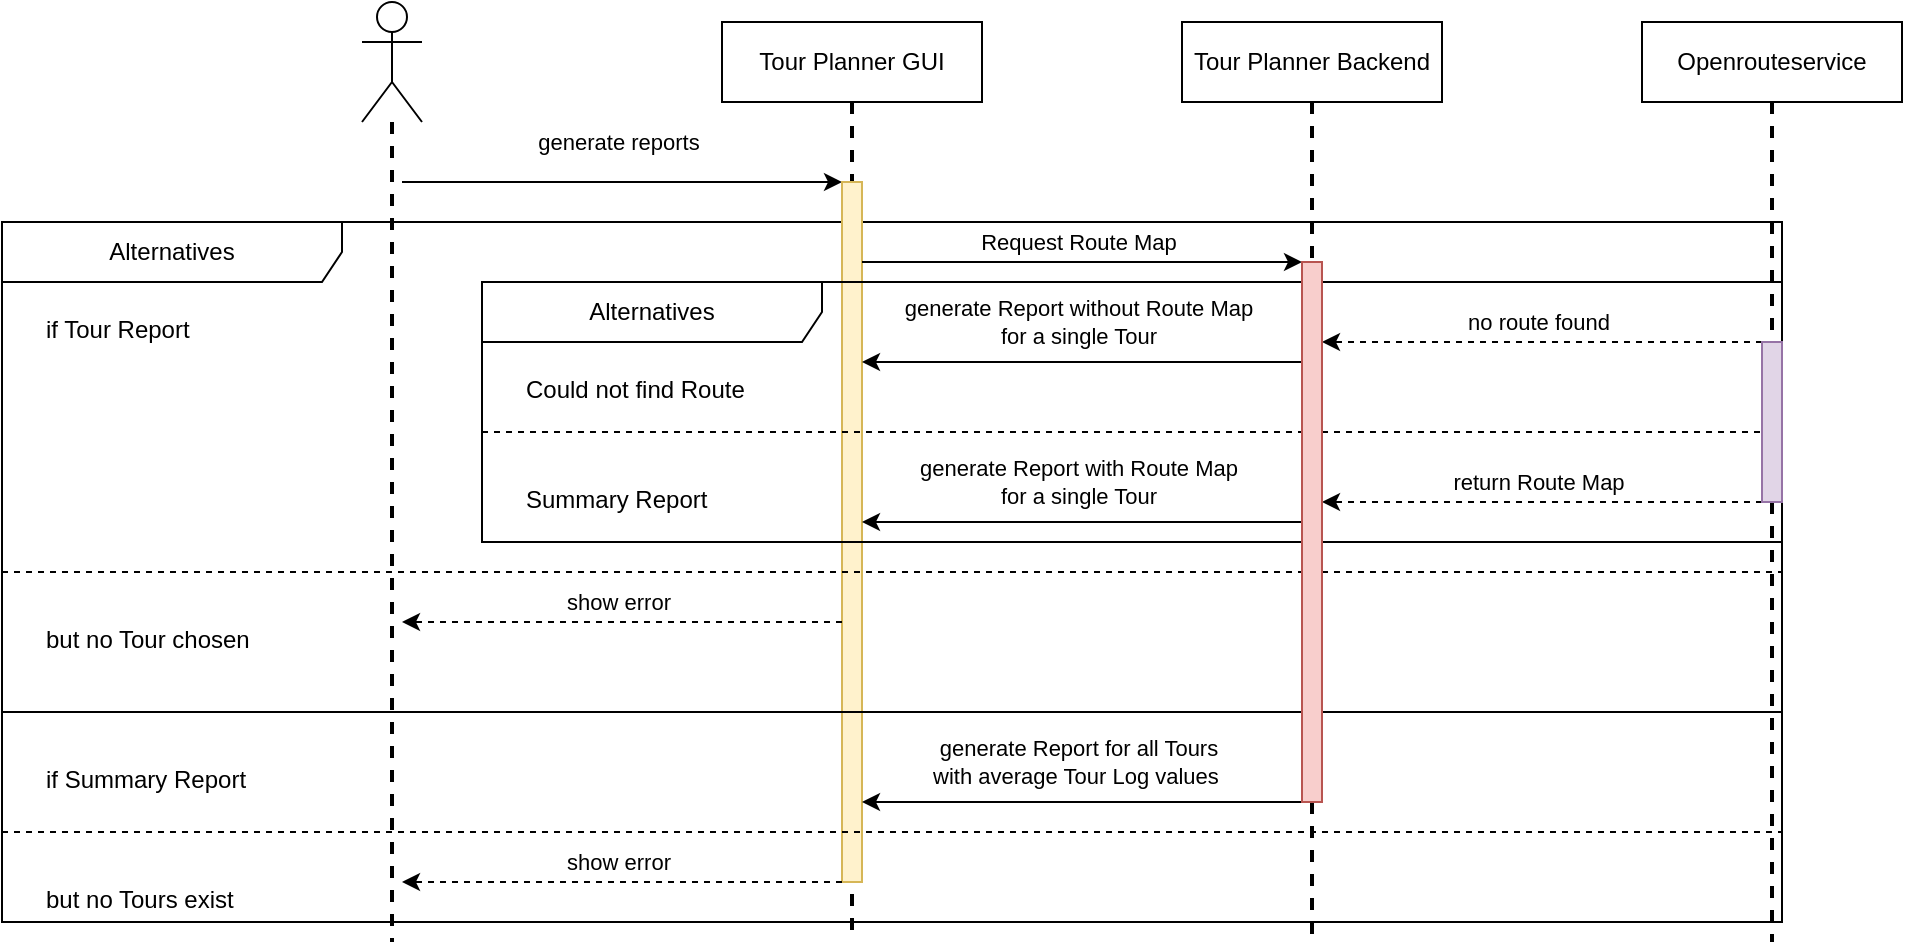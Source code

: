 <mxfile version="27.0.5">
  <diagram name="Page-1" id="EVo79O1Vl5bR7eSaTk0s">
    <mxGraphModel dx="2252" dy="828" grid="1" gridSize="10" guides="1" tooltips="1" connect="1" arrows="1" fold="1" page="1" pageScale="1" pageWidth="827" pageHeight="1169" math="0" shadow="0">
      <root>
        <mxCell id="0" />
        <mxCell id="1" parent="0" />
        <mxCell id="fMWfn83Go68coCgBGwn0-6" style="rounded=0;orthogonalLoop=1;jettySize=auto;html=1;endArrow=none;startFill=0;dashed=1;strokeWidth=2;" edge="1" parent="1" source="fMWfn83Go68coCgBGwn0-1">
          <mxGeometry relative="1" as="geometry">
            <mxPoint x="-125" y="820" as="targetPoint" />
          </mxGeometry>
        </mxCell>
        <mxCell id="fMWfn83Go68coCgBGwn0-1" value="" style="shape=umlActor;verticalLabelPosition=bottom;verticalAlign=top;html=1;outlineConnect=0;" vertex="1" parent="1">
          <mxGeometry x="-140" y="350" width="30" height="60" as="geometry" />
        </mxCell>
        <mxCell id="fMWfn83Go68coCgBGwn0-7" style="rounded=0;orthogonalLoop=1;jettySize=auto;html=1;dashed=1;endArrow=none;startFill=0;strokeWidth=2;" edge="1" parent="1" source="fMWfn83Go68coCgBGwn0-2">
          <mxGeometry relative="1" as="geometry">
            <mxPoint x="105" y="820" as="targetPoint" />
          </mxGeometry>
        </mxCell>
        <mxCell id="fMWfn83Go68coCgBGwn0-2" value="Tour Planner GUI" style="rounded=0;whiteSpace=wrap;html=1;" vertex="1" parent="1">
          <mxGeometry x="40" y="360" width="130" height="40" as="geometry" />
        </mxCell>
        <mxCell id="fMWfn83Go68coCgBGwn0-8" style="rounded=0;orthogonalLoop=1;jettySize=auto;html=1;exitX=0.5;exitY=1;exitDx=0;exitDy=0;dashed=1;endArrow=none;startFill=0;strokeWidth=2;" edge="1" parent="1" source="fMWfn83Go68coCgBGwn0-42">
          <mxGeometry relative="1" as="geometry">
            <mxPoint x="335" y="820" as="targetPoint" />
          </mxGeometry>
        </mxCell>
        <mxCell id="fMWfn83Go68coCgBGwn0-3" value="Tour Planner Backend" style="rounded=0;whiteSpace=wrap;html=1;" vertex="1" parent="1">
          <mxGeometry x="270" y="360" width="130" height="40" as="geometry" />
        </mxCell>
        <mxCell id="fMWfn83Go68coCgBGwn0-9" style="rounded=0;orthogonalLoop=1;jettySize=auto;html=1;dashed=1;endArrow=none;startFill=0;targetPerimeterSpacing=0;strokeWidth=2;" edge="1" parent="1" source="fMWfn83Go68coCgBGwn0-44">
          <mxGeometry relative="1" as="geometry">
            <mxPoint x="565" y="820" as="targetPoint" />
          </mxGeometry>
        </mxCell>
        <mxCell id="fMWfn83Go68coCgBGwn0-4" value="Openrouteservice" style="rounded=0;whiteSpace=wrap;html=1;" vertex="1" parent="1">
          <mxGeometry x="500" y="360" width="130" height="40" as="geometry" />
        </mxCell>
        <mxCell id="fMWfn83Go68coCgBGwn0-10" value="" style="endArrow=classic;html=1;rounded=0;" edge="1" parent="1">
          <mxGeometry width="50" height="50" relative="1" as="geometry">
            <mxPoint x="-120" y="440" as="sourcePoint" />
            <mxPoint x="100" y="440" as="targetPoint" />
          </mxGeometry>
        </mxCell>
        <mxCell id="fMWfn83Go68coCgBGwn0-11" value="generate reports" style="edgeLabel;html=1;align=center;verticalAlign=middle;resizable=0;points=[];" vertex="1" connectable="0" parent="fMWfn83Go68coCgBGwn0-10">
          <mxGeometry x="-0.018" y="-4" relative="1" as="geometry">
            <mxPoint y="-24" as="offset" />
          </mxGeometry>
        </mxCell>
        <mxCell id="fMWfn83Go68coCgBGwn0-26" value="Alternatives" style="shape=umlFrame;whiteSpace=wrap;html=1;pointerEvents=0;recursiveResize=0;container=1;collapsible=0;width=170;" vertex="1" parent="1">
          <mxGeometry x="-320" y="460" width="890" height="350" as="geometry" />
        </mxCell>
        <mxCell id="fMWfn83Go68coCgBGwn0-27" value="if Tour Report" style="text;html=1;" vertex="1" parent="fMWfn83Go68coCgBGwn0-26">
          <mxGeometry width="100" height="20" relative="1" as="geometry">
            <mxPoint x="20" y="40" as="offset" />
          </mxGeometry>
        </mxCell>
        <mxCell id="fMWfn83Go68coCgBGwn0-41" value="" style="rounded=0;whiteSpace=wrap;html=1;fillColor=#fff2cc;strokeColor=#d6b656;" vertex="1" parent="fMWfn83Go68coCgBGwn0-26">
          <mxGeometry x="420" y="-20" width="10" height="350" as="geometry" />
        </mxCell>
        <mxCell id="fMWfn83Go68coCgBGwn0-12" value="" style="endArrow=classic;html=1;rounded=0;" edge="1" parent="fMWfn83Go68coCgBGwn0-26">
          <mxGeometry width="50" height="50" relative="1" as="geometry">
            <mxPoint x="430" y="20" as="sourcePoint" />
            <mxPoint x="650" y="20" as="targetPoint" />
          </mxGeometry>
        </mxCell>
        <mxCell id="fMWfn83Go68coCgBGwn0-59" value="Request Route Map" style="edgeLabel;html=1;align=center;verticalAlign=middle;resizable=0;points=[];" vertex="1" connectable="0" parent="fMWfn83Go68coCgBGwn0-12">
          <mxGeometry x="-0.021" relative="1" as="geometry">
            <mxPoint y="-10" as="offset" />
          </mxGeometry>
        </mxCell>
        <mxCell id="fMWfn83Go68coCgBGwn0-60" value="Alternatives" style="shape=umlFrame;whiteSpace=wrap;html=1;pointerEvents=0;recursiveResize=0;container=1;collapsible=0;width=170;" vertex="1" parent="fMWfn83Go68coCgBGwn0-26">
          <mxGeometry x="240" y="30" width="650" height="130" as="geometry" />
        </mxCell>
        <mxCell id="fMWfn83Go68coCgBGwn0-61" value="Could not find Route" style="text;html=1;" vertex="1" parent="fMWfn83Go68coCgBGwn0-60">
          <mxGeometry width="100" height="20" relative="1" as="geometry">
            <mxPoint x="20" y="40" as="offset" />
          </mxGeometry>
        </mxCell>
        <mxCell id="fMWfn83Go68coCgBGwn0-62" value="Summary Report" style="line;strokeWidth=1;dashed=1;labelPosition=center;verticalLabelPosition=bottom;align=left;verticalAlign=top;spacingLeft=20;spacingTop=15;html=1;whiteSpace=wrap;" vertex="1" parent="fMWfn83Go68coCgBGwn0-60">
          <mxGeometry y="70" width="650" height="10" as="geometry" />
        </mxCell>
        <mxCell id="fMWfn83Go68coCgBGwn0-63" value="" style="endArrow=classic;html=1;rounded=0;dashed=1;" edge="1" parent="fMWfn83Go68coCgBGwn0-60">
          <mxGeometry width="50" height="50" relative="1" as="geometry">
            <mxPoint x="640" y="30" as="sourcePoint" />
            <mxPoint x="420" y="30" as="targetPoint" />
          </mxGeometry>
        </mxCell>
        <mxCell id="fMWfn83Go68coCgBGwn0-64" value="no route found" style="edgeLabel;html=1;align=center;verticalAlign=middle;resizable=0;points=[];" vertex="1" connectable="0" parent="fMWfn83Go68coCgBGwn0-63">
          <mxGeometry x="0.021" y="-3" relative="1" as="geometry">
            <mxPoint y="-7" as="offset" />
          </mxGeometry>
        </mxCell>
        <mxCell id="fMWfn83Go68coCgBGwn0-68" value="" style="endArrow=classic;html=1;rounded=0;" edge="1" parent="fMWfn83Go68coCgBGwn0-60">
          <mxGeometry width="50" height="50" relative="1" as="geometry">
            <mxPoint x="410" y="40" as="sourcePoint" />
            <mxPoint x="190" y="40" as="targetPoint" />
          </mxGeometry>
        </mxCell>
        <mxCell id="fMWfn83Go68coCgBGwn0-69" value="generate Report without Route Map&lt;div&gt;for a single Tour&lt;/div&gt;" style="edgeLabel;html=1;align=center;verticalAlign=middle;resizable=0;points=[];" vertex="1" connectable="0" parent="fMWfn83Go68coCgBGwn0-68">
          <mxGeometry x="0.021" y="-3" relative="1" as="geometry">
            <mxPoint y="-17" as="offset" />
          </mxGeometry>
        </mxCell>
        <mxCell id="fMWfn83Go68coCgBGwn0-70" value="" style="endArrow=classic;html=1;rounded=0;dashed=1;" edge="1" parent="fMWfn83Go68coCgBGwn0-60">
          <mxGeometry width="50" height="50" relative="1" as="geometry">
            <mxPoint x="640" y="110" as="sourcePoint" />
            <mxPoint x="420" y="110" as="targetPoint" />
          </mxGeometry>
        </mxCell>
        <mxCell id="fMWfn83Go68coCgBGwn0-71" value="return Route Map" style="edgeLabel;html=1;align=center;verticalAlign=middle;resizable=0;points=[];" vertex="1" connectable="0" parent="fMWfn83Go68coCgBGwn0-70">
          <mxGeometry x="0.021" y="-3" relative="1" as="geometry">
            <mxPoint y="-7" as="offset" />
          </mxGeometry>
        </mxCell>
        <mxCell id="fMWfn83Go68coCgBGwn0-72" value="" style="endArrow=classic;html=1;rounded=0;" edge="1" parent="fMWfn83Go68coCgBGwn0-60">
          <mxGeometry width="50" height="50" relative="1" as="geometry">
            <mxPoint x="410" y="120" as="sourcePoint" />
            <mxPoint x="190" y="120" as="targetPoint" />
          </mxGeometry>
        </mxCell>
        <mxCell id="fMWfn83Go68coCgBGwn0-73" value="generate Report with Route Map&lt;div&gt;for a single Tour&lt;/div&gt;" style="edgeLabel;html=1;align=center;verticalAlign=middle;resizable=0;points=[];" vertex="1" connectable="0" parent="fMWfn83Go68coCgBGwn0-72">
          <mxGeometry x="0.021" y="-3" relative="1" as="geometry">
            <mxPoint y="-17" as="offset" />
          </mxGeometry>
        </mxCell>
        <mxCell id="fMWfn83Go68coCgBGwn0-44" value="" style="rounded=0;whiteSpace=wrap;html=1;fillColor=#e1d5e7;strokeColor=#9673a6;" vertex="1" parent="fMWfn83Go68coCgBGwn0-60">
          <mxGeometry x="640" y="30" width="10" height="80" as="geometry" />
        </mxCell>
        <mxCell id="fMWfn83Go68coCgBGwn0-75" value="" style="endArrow=classic;html=1;rounded=0;" edge="1" parent="fMWfn83Go68coCgBGwn0-26">
          <mxGeometry width="50" height="50" relative="1" as="geometry">
            <mxPoint x="650" y="290" as="sourcePoint" />
            <mxPoint x="430" y="290" as="targetPoint" />
          </mxGeometry>
        </mxCell>
        <mxCell id="fMWfn83Go68coCgBGwn0-76" value="generate Report for all Tours&lt;div&gt;with average Tour Log values&amp;nbsp;&lt;/div&gt;" style="edgeLabel;html=1;align=center;verticalAlign=middle;resizable=0;points=[];" vertex="1" connectable="0" parent="fMWfn83Go68coCgBGwn0-75">
          <mxGeometry x="0.021" y="-3" relative="1" as="geometry">
            <mxPoint y="-17" as="offset" />
          </mxGeometry>
        </mxCell>
        <mxCell id="fMWfn83Go68coCgBGwn0-28" value="if Summary Report" style="line;strokeWidth=1;labelPosition=center;verticalLabelPosition=bottom;align=left;verticalAlign=top;spacingLeft=20;spacingTop=15;html=1;whiteSpace=wrap;" vertex="1" parent="fMWfn83Go68coCgBGwn0-26">
          <mxGeometry y="240" width="890" height="10" as="geometry" />
        </mxCell>
        <mxCell id="fMWfn83Go68coCgBGwn0-78" value="but no Tour chosen" style="line;strokeWidth=1;dashed=1;labelPosition=center;verticalLabelPosition=bottom;align=left;verticalAlign=top;spacingLeft=20;spacingTop=15;html=1;whiteSpace=wrap;" vertex="1" parent="fMWfn83Go68coCgBGwn0-26">
          <mxGeometry y="170" width="890" height="10" as="geometry" />
        </mxCell>
        <mxCell id="fMWfn83Go68coCgBGwn0-79" value="" style="endArrow=classic;html=1;rounded=0;dashed=1;" edge="1" parent="fMWfn83Go68coCgBGwn0-26">
          <mxGeometry width="50" height="50" relative="1" as="geometry">
            <mxPoint x="420" y="200" as="sourcePoint" />
            <mxPoint x="200" y="200" as="targetPoint" />
          </mxGeometry>
        </mxCell>
        <mxCell id="fMWfn83Go68coCgBGwn0-80" value="show error" style="edgeLabel;html=1;align=center;verticalAlign=middle;resizable=0;points=[];" vertex="1" connectable="0" parent="fMWfn83Go68coCgBGwn0-79">
          <mxGeometry x="0.021" y="-3" relative="1" as="geometry">
            <mxPoint y="-7" as="offset" />
          </mxGeometry>
        </mxCell>
        <mxCell id="fMWfn83Go68coCgBGwn0-81" value="but no Tours exist" style="line;strokeWidth=1;dashed=1;labelPosition=center;verticalLabelPosition=bottom;align=left;verticalAlign=top;spacingLeft=20;spacingTop=15;html=1;whiteSpace=wrap;" vertex="1" parent="fMWfn83Go68coCgBGwn0-26">
          <mxGeometry y="300" width="890" height="10" as="geometry" />
        </mxCell>
        <mxCell id="fMWfn83Go68coCgBGwn0-82" value="" style="endArrow=classic;html=1;rounded=0;dashed=1;" edge="1" parent="fMWfn83Go68coCgBGwn0-26">
          <mxGeometry width="50" height="50" relative="1" as="geometry">
            <mxPoint x="420" y="330" as="sourcePoint" />
            <mxPoint x="200" y="330" as="targetPoint" />
          </mxGeometry>
        </mxCell>
        <mxCell id="fMWfn83Go68coCgBGwn0-83" value="show error" style="edgeLabel;html=1;align=center;verticalAlign=middle;resizable=0;points=[];" vertex="1" connectable="0" parent="fMWfn83Go68coCgBGwn0-82">
          <mxGeometry x="0.021" y="-3" relative="1" as="geometry">
            <mxPoint y="-7" as="offset" />
          </mxGeometry>
        </mxCell>
        <mxCell id="fMWfn83Go68coCgBGwn0-43" value="" style="rounded=0;orthogonalLoop=1;jettySize=auto;html=1;exitX=0.5;exitY=1;exitDx=0;exitDy=0;dashed=1;endArrow=none;startFill=0;strokeWidth=2;" edge="1" parent="1" source="fMWfn83Go68coCgBGwn0-3" target="fMWfn83Go68coCgBGwn0-42">
          <mxGeometry relative="1" as="geometry">
            <mxPoint x="335" y="600" as="targetPoint" />
            <mxPoint x="335" y="400" as="sourcePoint" />
          </mxGeometry>
        </mxCell>
        <mxCell id="fMWfn83Go68coCgBGwn0-42" value="" style="rounded=0;whiteSpace=wrap;html=1;fillColor=#f8cecc;strokeColor=#b85450;" vertex="1" parent="1">
          <mxGeometry x="330" y="480" width="10" height="270" as="geometry" />
        </mxCell>
        <mxCell id="fMWfn83Go68coCgBGwn0-45" value="" style="rounded=0;orthogonalLoop=1;jettySize=auto;html=1;dashed=1;endArrow=none;startFill=0;targetPerimeterSpacing=0;strokeWidth=2;" edge="1" parent="1" source="fMWfn83Go68coCgBGwn0-4" target="fMWfn83Go68coCgBGwn0-44">
          <mxGeometry relative="1" as="geometry">
            <mxPoint x="565" y="600" as="targetPoint" />
            <mxPoint x="565" y="400" as="sourcePoint" />
          </mxGeometry>
        </mxCell>
      </root>
    </mxGraphModel>
  </diagram>
</mxfile>
